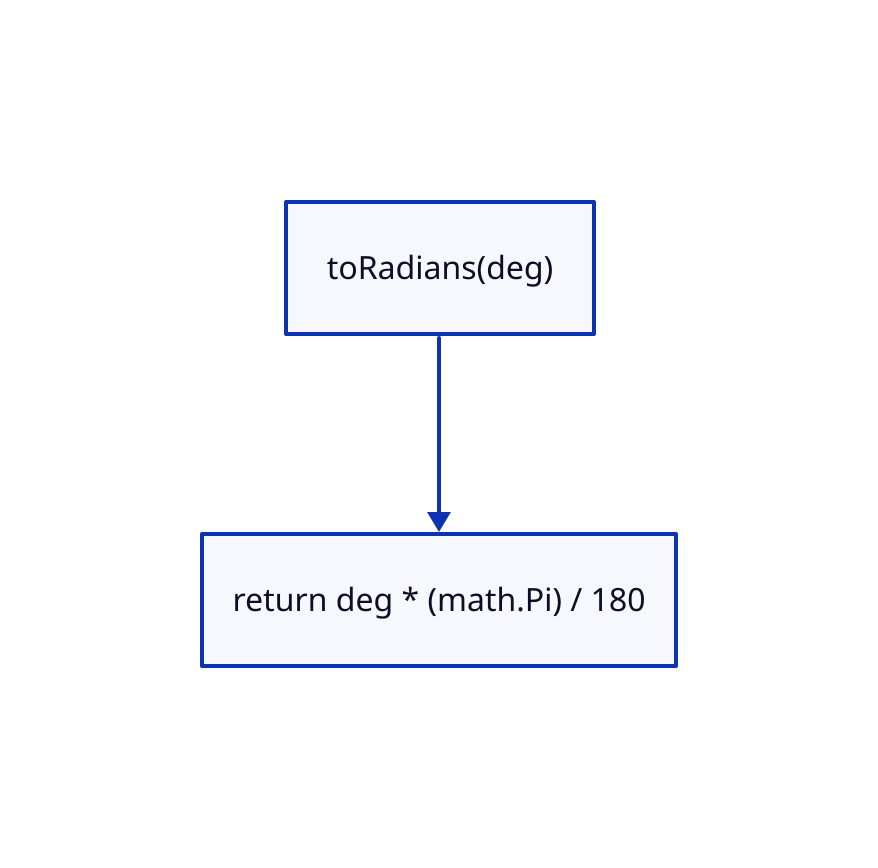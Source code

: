 toRadians: {
  label: "toRadians(deg)"
  shape: rectangle
}

compute: {
  label: "return deg * (math.Pi) / 180"
  shape: rectangle
}

toRadians -> compute
